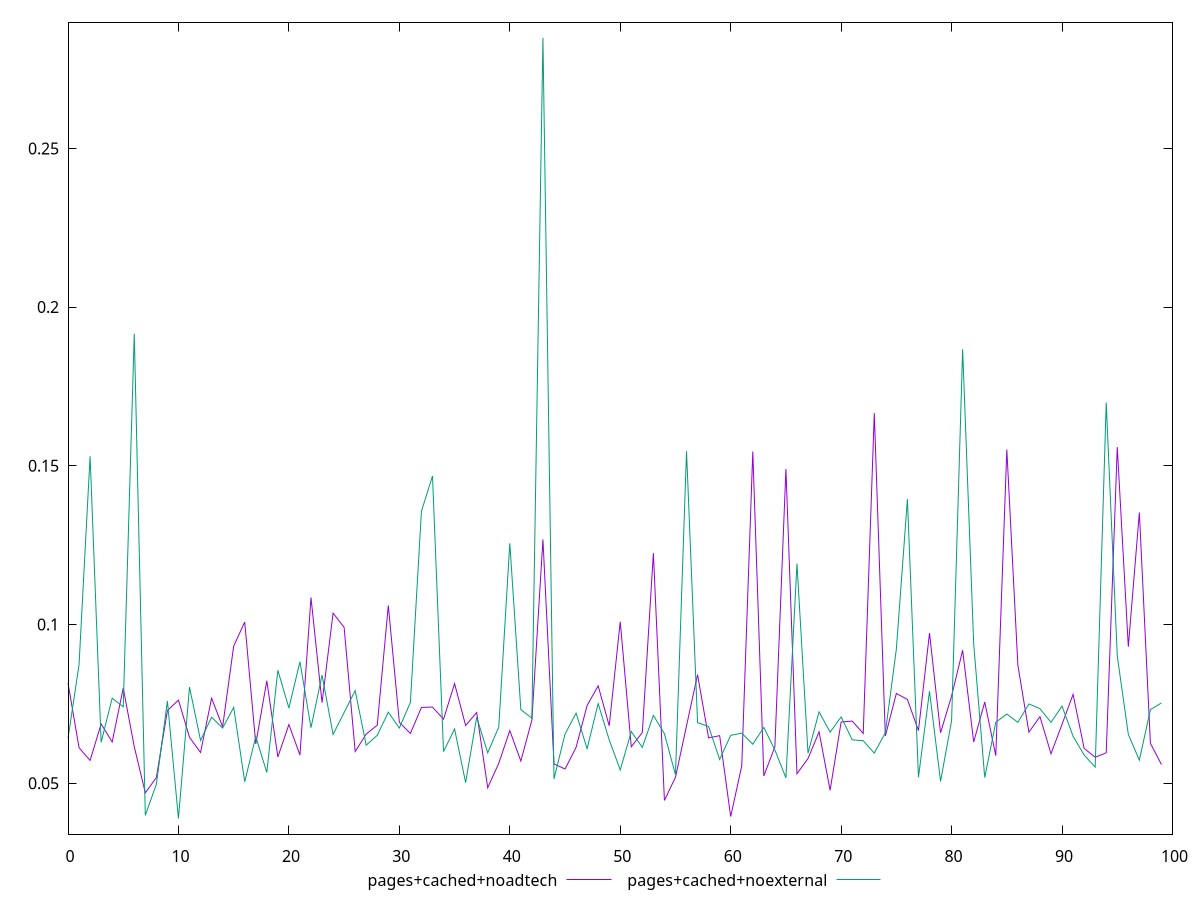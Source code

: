 reset
set terminal svg size 640, 500 enhanced background rgb 'white'
set output "reprap/network-rtt/comparison/line/4_vs_5.svg"

$pagesCachedNoadtech <<EOF
0 0.08159999999999999
1 0.06119999999999999
2 0.0572
3 0.0687
4 0.063
5 0.08
6 0.061499999999999985
7 0.04699999999999999
8 0.0518
9 0.07289999999999999
10 0.0762
11 0.0645
12 0.05969999999999999
13 0.0768
14 0.0678
15 0.0932
16 0.1008
17 0.0624
18 0.0823
19 0.0583
20 0.0685
21 0.058899999999999994
22 0.10849999999999999
23 0.07540000000000001
24 0.1036
25 0.0991
26 0.059999999999999984
27 0.0655
28 0.0683
29 0.106
30 0.0692
31 0.0657
32 0.0739
33 0.074
34 0.0702
35 0.08139999999999999
36 0.06820000000000001
37 0.07229999999999999
38 0.048600000000000004
39 0.05629999999999999
40 0.06659999999999999
41 0.05699999999999998
42 0.06989999999999999
43 0.1268
44 0.056100000000000004
45 0.0545
46 0.06129999999999999
47 0.0745
48 0.08070000000000001
49 0.0681
50 0.10089999999999999
51 0.061499999999999985
52 0.066
53 0.1225
54 0.0446
55 0.0519
56 0.0681
57 0.0842
58 0.0643
59 0.065
60 0.0395
61 0.05550000000000001
62 0.1545
63 0.0523
64 0.06149999999999999
65 0.149
66 0.053
67 0.05779999999999999
68 0.0662
69 0.047799999999999995
70 0.06929999999999999
71 0.0696
72 0.0657
73 0.16660000000000003
74 0.0649
75 0.07829999999999998
76 0.0764
77 0.06659999999999999
78 0.09729999999999998
79 0.0659
80 0.0775
81 0.09189999999999998
82 0.063
83 0.0756
84 0.05869999999999999
85 0.1551
86 0.0872
87 0.0661
88 0.071
89 0.05929999999999999
90 0.06860000000000001
91 0.078
92 0.061
93 0.05819999999999999
94 0.05959999999999999
95 0.15589999999999998
96 0.093
97 0.1353
98 0.0626
99 0.055900000000000005
EOF

$pagesCachedNoexternal <<EOF
0 0.0641
1 0.08739999999999999
2 0.153
3 0.0629
4 0.0768
5 0.0741
6 0.1916
7 0.0399
8 0.049699999999999994
9 0.0759
10 0.038900000000000004
11 0.0803
12 0.0635
13 0.07079999999999999
14 0.0674
15 0.0739
16 0.050499999999999996
17 0.0647
18 0.0534
19 0.0856
20 0.0737
21 0.08829999999999999
22 0.0675
23 0.08409999999999998
24 0.0654
25 0.07229999999999999
26 0.0792
27 0.062
28 0.06509999999999999
29 0.07239999999999999
30 0.0674
31 0.0755
32 0.1357
33 0.14679999999999999
34 0.05999999999999999
35 0.0671
36 0.0502
37 0.07079999999999999
38 0.05959999999999999
39 0.0677
40 0.1256
41 0.0732
42 0.0705
43 0.28479999999999994
44 0.0514
45 0.0655
46 0.0721
47 0.060899999999999996
48 0.0751
49 0.0637
50 0.0542
51 0.0663
52 0.06130000000000001
53 0.07139999999999999
54 0.0656
55 0.0527
56 0.1546
57 0.0691
58 0.0679
59 0.057499999999999996
60 0.06509999999999999
61 0.0658
62 0.062299999999999994
63 0.06760000000000001
64 0.0605
65 0.0517
66 0.11919999999999997
67 0.0595
68 0.0725
69 0.0661
70 0.07089999999999999
71 0.0637
72 0.0634
73 0.0595
74 0.0659
75 0.09230000000000002
76 0.1395
77 0.0519
78 0.079
79 0.0506
80 0.06969999999999998
81 0.18669999999999998
82 0.09390000000000001
83 0.0518
84 0.0692
85 0.07179999999999999
86 0.0692
87 0.075
88 0.0735
89 0.0692
90 0.0743
91 0.0648
92 0.058899999999999994
93 0.0551
94 0.1699
95 0.0901
96 0.0654
97 0.05729999999999999
98 0.0732
99 0.07529999999999999
EOF

set key outside below
set yrange [0.033982000000000005:0.2897179999999999]

plot \
  $pagesCachedNoadtech title "pages+cached+noadtech" with line, \
  $pagesCachedNoexternal title "pages+cached+noexternal" with line, \


reset